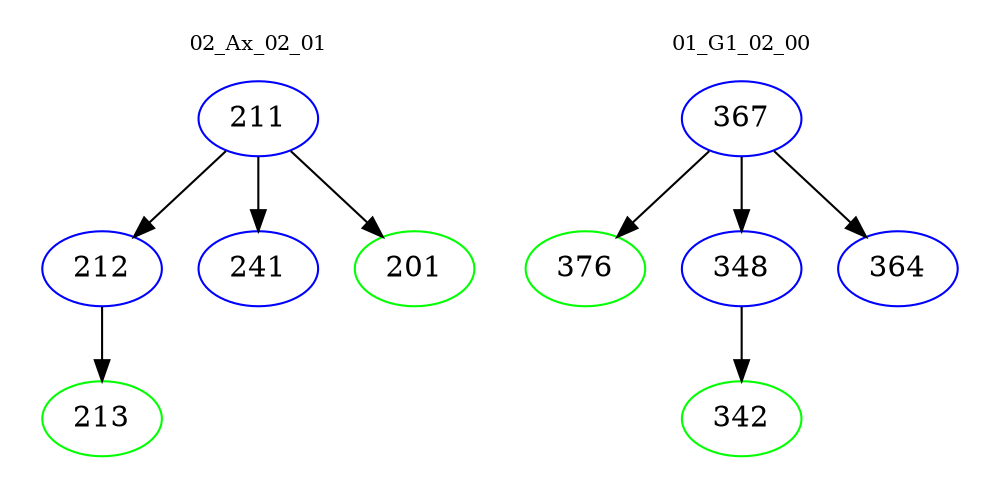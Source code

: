 digraph{
subgraph cluster_0 {
color = white
label = "02_Ax_02_01";
fontsize=10;
T0_211 [label="211", color="blue"]
T0_211 -> T0_212 [color="black"]
T0_212 [label="212", color="blue"]
T0_212 -> T0_213 [color="black"]
T0_213 [label="213", color="green"]
T0_211 -> T0_241 [color="black"]
T0_241 [label="241", color="blue"]
T0_211 -> T0_201 [color="black"]
T0_201 [label="201", color="green"]
}
subgraph cluster_1 {
color = white
label = "01_G1_02_00";
fontsize=10;
T1_367 [label="367", color="blue"]
T1_367 -> T1_376 [color="black"]
T1_376 [label="376", color="green"]
T1_367 -> T1_348 [color="black"]
T1_348 [label="348", color="blue"]
T1_348 -> T1_342 [color="black"]
T1_342 [label="342", color="green"]
T1_367 -> T1_364 [color="black"]
T1_364 [label="364", color="blue"]
}
}
